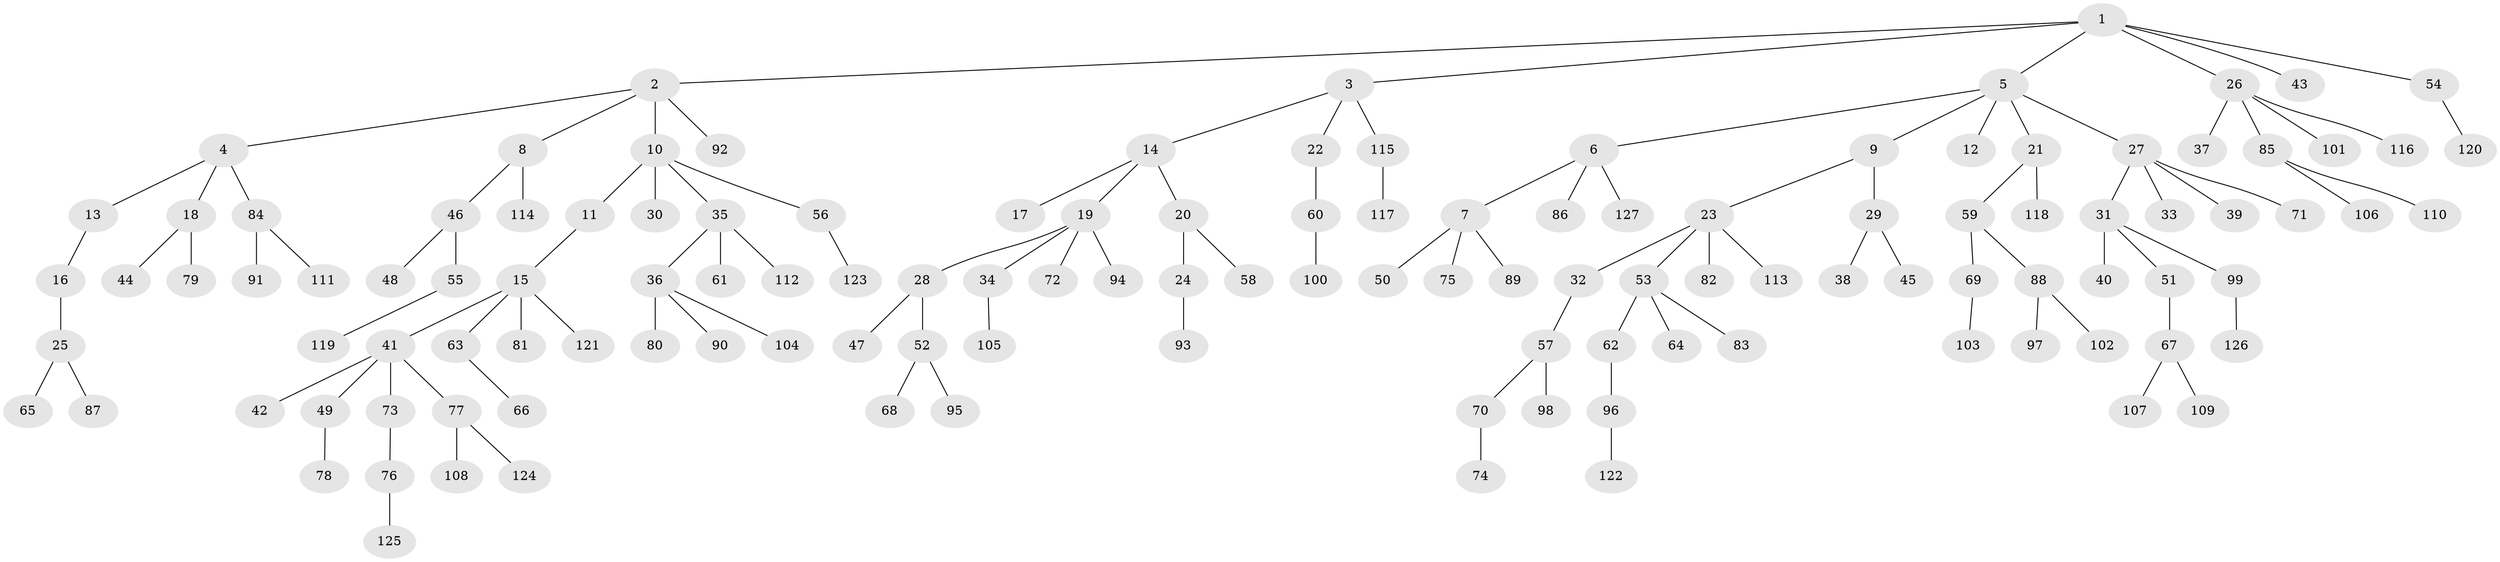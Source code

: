 // coarse degree distribution, {2: 0.16, 1: 0.8, 4: 0.02, 38: 0.02}
// Generated by graph-tools (version 1.1) at 2025/56/03/04/25 21:56:15]
// undirected, 127 vertices, 126 edges
graph export_dot {
graph [start="1"]
  node [color=gray90,style=filled];
  1;
  2;
  3;
  4;
  5;
  6;
  7;
  8;
  9;
  10;
  11;
  12;
  13;
  14;
  15;
  16;
  17;
  18;
  19;
  20;
  21;
  22;
  23;
  24;
  25;
  26;
  27;
  28;
  29;
  30;
  31;
  32;
  33;
  34;
  35;
  36;
  37;
  38;
  39;
  40;
  41;
  42;
  43;
  44;
  45;
  46;
  47;
  48;
  49;
  50;
  51;
  52;
  53;
  54;
  55;
  56;
  57;
  58;
  59;
  60;
  61;
  62;
  63;
  64;
  65;
  66;
  67;
  68;
  69;
  70;
  71;
  72;
  73;
  74;
  75;
  76;
  77;
  78;
  79;
  80;
  81;
  82;
  83;
  84;
  85;
  86;
  87;
  88;
  89;
  90;
  91;
  92;
  93;
  94;
  95;
  96;
  97;
  98;
  99;
  100;
  101;
  102;
  103;
  104;
  105;
  106;
  107;
  108;
  109;
  110;
  111;
  112;
  113;
  114;
  115;
  116;
  117;
  118;
  119;
  120;
  121;
  122;
  123;
  124;
  125;
  126;
  127;
  1 -- 2;
  1 -- 3;
  1 -- 5;
  1 -- 26;
  1 -- 43;
  1 -- 54;
  2 -- 4;
  2 -- 8;
  2 -- 10;
  2 -- 92;
  3 -- 14;
  3 -- 22;
  3 -- 115;
  4 -- 13;
  4 -- 18;
  4 -- 84;
  5 -- 6;
  5 -- 9;
  5 -- 12;
  5 -- 21;
  5 -- 27;
  6 -- 7;
  6 -- 86;
  6 -- 127;
  7 -- 50;
  7 -- 75;
  7 -- 89;
  8 -- 46;
  8 -- 114;
  9 -- 23;
  9 -- 29;
  10 -- 11;
  10 -- 30;
  10 -- 35;
  10 -- 56;
  11 -- 15;
  13 -- 16;
  14 -- 17;
  14 -- 19;
  14 -- 20;
  15 -- 41;
  15 -- 63;
  15 -- 81;
  15 -- 121;
  16 -- 25;
  18 -- 44;
  18 -- 79;
  19 -- 28;
  19 -- 34;
  19 -- 72;
  19 -- 94;
  20 -- 24;
  20 -- 58;
  21 -- 59;
  21 -- 118;
  22 -- 60;
  23 -- 32;
  23 -- 53;
  23 -- 82;
  23 -- 113;
  24 -- 93;
  25 -- 65;
  25 -- 87;
  26 -- 37;
  26 -- 85;
  26 -- 101;
  26 -- 116;
  27 -- 31;
  27 -- 33;
  27 -- 39;
  27 -- 71;
  28 -- 47;
  28 -- 52;
  29 -- 38;
  29 -- 45;
  31 -- 40;
  31 -- 51;
  31 -- 99;
  32 -- 57;
  34 -- 105;
  35 -- 36;
  35 -- 61;
  35 -- 112;
  36 -- 80;
  36 -- 90;
  36 -- 104;
  41 -- 42;
  41 -- 49;
  41 -- 73;
  41 -- 77;
  46 -- 48;
  46 -- 55;
  49 -- 78;
  51 -- 67;
  52 -- 68;
  52 -- 95;
  53 -- 62;
  53 -- 64;
  53 -- 83;
  54 -- 120;
  55 -- 119;
  56 -- 123;
  57 -- 70;
  57 -- 98;
  59 -- 69;
  59 -- 88;
  60 -- 100;
  62 -- 96;
  63 -- 66;
  67 -- 107;
  67 -- 109;
  69 -- 103;
  70 -- 74;
  73 -- 76;
  76 -- 125;
  77 -- 108;
  77 -- 124;
  84 -- 91;
  84 -- 111;
  85 -- 106;
  85 -- 110;
  88 -- 97;
  88 -- 102;
  96 -- 122;
  99 -- 126;
  115 -- 117;
}
